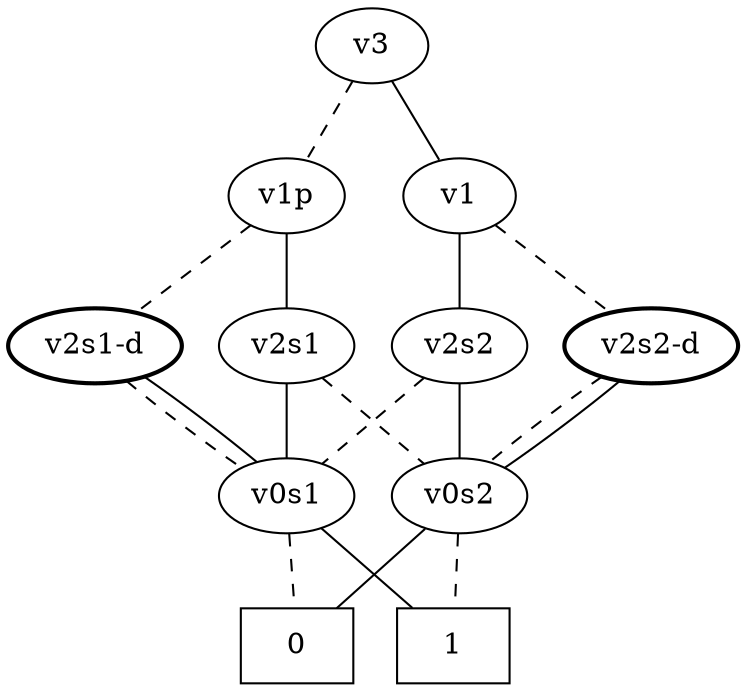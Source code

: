 graph BDD_Tree {
	 node1 [label="v3"];
	 node2 [label="v1p"];
	 node1 -- node2 [style=dashed];
	 node17 [label="v1"];
	 node1 -- node17 [style=solid];
	 node3 [label="v2s1-d",style=bold];
	 node2 -- node3 [style=dashed];
	 node10 [label="v2s1"];
	 node2 -- node10 [style=solid];
	 node19 [label="v0s1"];
	 node3 -- node19 [style=dashed];
	 node3 -- node19 [style=solid];
	 node30 [label="0",shape=box];
	 node19 -- node30 [style=dashed];
	 node31 [label="1",shape=box];
	 node19 -- node31 [style=solid];
	 node19 [label="v0s1"];
	 node10 -- node19 [style=solid];
	 node29 [label="v0s2"];
	 node10 -- node29 [style=dashed];
	 node30 [label="0",shape=box];
	 node29 -- node30 [style=solid];
	 node31 [label="1",shape=box];
	 node29 -- node31 [style=dashed];
	 node18 [label="v2s2"];
	 node17 -- node18 [style=solid];
	 node25 [label="v2s2-d",style=bold];
	 node17 -- node25 [style=dashed];
	 node19 [label="v0s1"];
	 node18 -- node19 [style=dashed];
	 node29 [label="v0s2"];
	 node18 -- node29 [style=solid];
	 node29 [label="v0s2"];
	 node25 -- node29 [style=dashed];
	 node25 -- node29 [style=solid];
}
